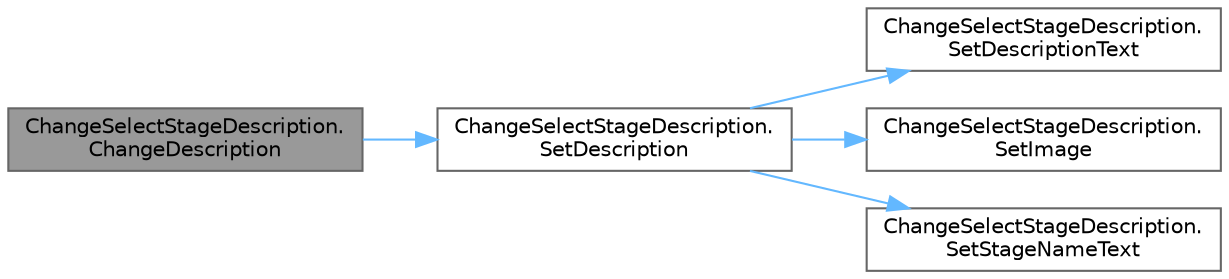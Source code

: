 digraph "ChangeSelectStageDescription.ChangeDescription"
{
 // LATEX_PDF_SIZE
  bgcolor="transparent";
  edge [fontname=Helvetica,fontsize=10,labelfontname=Helvetica,labelfontsize=10];
  node [fontname=Helvetica,fontsize=10,shape=box,height=0.2,width=0.4];
  rankdir="LR";
  Node1 [id="Node000001",label="ChangeSelectStageDescription.\lChangeDescription",height=0.2,width=0.4,color="gray40", fillcolor="grey60", style="filled", fontcolor="black",tooltip=" "];
  Node1 -> Node2 [id="edge1_Node000001_Node000002",color="steelblue1",style="solid",tooltip=" "];
  Node2 [id="Node000002",label="ChangeSelectStageDescription.\lSetDescription",height=0.2,width=0.4,color="grey40", fillcolor="white", style="filled",URL="$class_change_select_stage_description.html#a3a6c65ff379fa2666fc708e222d1b706",tooltip=" "];
  Node2 -> Node3 [id="edge2_Node000002_Node000003",color="steelblue1",style="solid",tooltip=" "];
  Node3 [id="Node000003",label="ChangeSelectStageDescription.\lSetDescriptionText",height=0.2,width=0.4,color="grey40", fillcolor="white", style="filled",URL="$class_change_select_stage_description.html#a1b43e65fb75c410acd63e338b7282c77",tooltip=" "];
  Node2 -> Node4 [id="edge3_Node000002_Node000004",color="steelblue1",style="solid",tooltip=" "];
  Node4 [id="Node000004",label="ChangeSelectStageDescription.\lSetImage",height=0.2,width=0.4,color="grey40", fillcolor="white", style="filled",URL="$class_change_select_stage_description.html#a1a3de280c957524edfc5c351aa82b6c5",tooltip=" "];
  Node2 -> Node5 [id="edge4_Node000002_Node000005",color="steelblue1",style="solid",tooltip=" "];
  Node5 [id="Node000005",label="ChangeSelectStageDescription.\lSetStageNameText",height=0.2,width=0.4,color="grey40", fillcolor="white", style="filled",URL="$class_change_select_stage_description.html#acfcc886911fb5484bcd4e52ebf64f02c",tooltip=" "];
}
